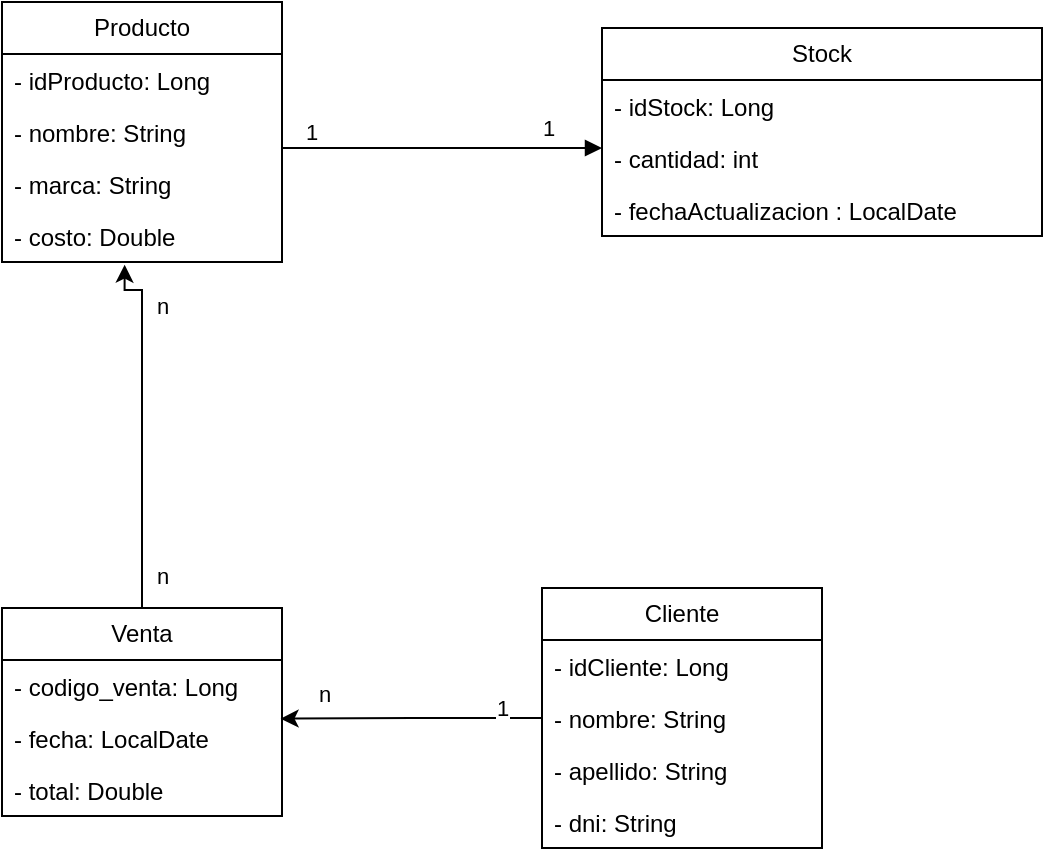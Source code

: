 <mxfile version="24.7.6">
  <diagram id="C5RBs43oDa-KdzZeNtuy" name="Page-1">
    <mxGraphModel dx="1034" dy="525" grid="1" gridSize="10" guides="1" tooltips="1" connect="1" arrows="1" fold="1" page="1" pageScale="1" pageWidth="827" pageHeight="1169" math="0" shadow="0">
      <root>
        <mxCell id="WIyWlLk6GJQsqaUBKTNV-0" />
        <mxCell id="WIyWlLk6GJQsqaUBKTNV-1" parent="WIyWlLk6GJQsqaUBKTNV-0" />
        <mxCell id="PN9PJh_GWgNZ1nvWz0Lu-0" value="Producto" style="swimlane;fontStyle=0;childLayout=stackLayout;horizontal=1;startSize=26;fillColor=none;horizontalStack=0;resizeParent=1;resizeParentMax=0;resizeLast=0;collapsible=1;marginBottom=0;whiteSpace=wrap;html=1;" vertex="1" parent="WIyWlLk6GJQsqaUBKTNV-1">
          <mxGeometry x="50" y="47" width="140" height="130" as="geometry" />
        </mxCell>
        <mxCell id="PN9PJh_GWgNZ1nvWz0Lu-1" value="- idProducto: Long" style="text;strokeColor=none;fillColor=none;align=left;verticalAlign=top;spacingLeft=4;spacingRight=4;overflow=hidden;rotatable=0;points=[[0,0.5],[1,0.5]];portConstraint=eastwest;whiteSpace=wrap;html=1;" vertex="1" parent="PN9PJh_GWgNZ1nvWz0Lu-0">
          <mxGeometry y="26" width="140" height="26" as="geometry" />
        </mxCell>
        <mxCell id="PN9PJh_GWgNZ1nvWz0Lu-2" value="- nombre: String" style="text;strokeColor=none;fillColor=none;align=left;verticalAlign=top;spacingLeft=4;spacingRight=4;overflow=hidden;rotatable=0;points=[[0,0.5],[1,0.5]];portConstraint=eastwest;whiteSpace=wrap;html=1;" vertex="1" parent="PN9PJh_GWgNZ1nvWz0Lu-0">
          <mxGeometry y="52" width="140" height="26" as="geometry" />
        </mxCell>
        <mxCell id="PN9PJh_GWgNZ1nvWz0Lu-8" value="- marca: String" style="text;strokeColor=none;fillColor=none;align=left;verticalAlign=top;spacingLeft=4;spacingRight=4;overflow=hidden;rotatable=0;points=[[0,0.5],[1,0.5]];portConstraint=eastwest;whiteSpace=wrap;html=1;" vertex="1" parent="PN9PJh_GWgNZ1nvWz0Lu-0">
          <mxGeometry y="78" width="140" height="26" as="geometry" />
        </mxCell>
        <mxCell id="PN9PJh_GWgNZ1nvWz0Lu-3" value="- costo: Double" style="text;strokeColor=none;fillColor=none;align=left;verticalAlign=top;spacingLeft=4;spacingRight=4;overflow=hidden;rotatable=0;points=[[0,0.5],[1,0.5]];portConstraint=eastwest;whiteSpace=wrap;html=1;" vertex="1" parent="PN9PJh_GWgNZ1nvWz0Lu-0">
          <mxGeometry y="104" width="140" height="26" as="geometry" />
        </mxCell>
        <mxCell id="PN9PJh_GWgNZ1nvWz0Lu-4" value="Stock" style="swimlane;fontStyle=0;childLayout=stackLayout;horizontal=1;startSize=26;fillColor=none;horizontalStack=0;resizeParent=1;resizeParentMax=0;resizeLast=0;collapsible=1;marginBottom=0;whiteSpace=wrap;html=1;" vertex="1" parent="WIyWlLk6GJQsqaUBKTNV-1">
          <mxGeometry x="350" y="60" width="220" height="104" as="geometry">
            <mxRectangle x="320" y="40" width="70" height="30" as="alternateBounds" />
          </mxGeometry>
        </mxCell>
        <mxCell id="PN9PJh_GWgNZ1nvWz0Lu-5" value="- idStock: Long&lt;div&gt;&lt;br&gt;&lt;/div&gt;" style="text;strokeColor=none;fillColor=none;align=left;verticalAlign=top;spacingLeft=4;spacingRight=4;overflow=hidden;rotatable=0;points=[[0,0.5],[1,0.5]];portConstraint=eastwest;whiteSpace=wrap;html=1;" vertex="1" parent="PN9PJh_GWgNZ1nvWz0Lu-4">
          <mxGeometry y="26" width="220" height="26" as="geometry" />
        </mxCell>
        <mxCell id="PN9PJh_GWgNZ1nvWz0Lu-6" value="- cantidad: int" style="text;strokeColor=none;fillColor=none;align=left;verticalAlign=top;spacingLeft=4;spacingRight=4;overflow=hidden;rotatable=0;points=[[0,0.5],[1,0.5]];portConstraint=eastwest;whiteSpace=wrap;html=1;" vertex="1" parent="PN9PJh_GWgNZ1nvWz0Lu-4">
          <mxGeometry y="52" width="220" height="26" as="geometry" />
        </mxCell>
        <mxCell id="PN9PJh_GWgNZ1nvWz0Lu-7" value="- fechaActualizacion : LocalDate" style="text;strokeColor=none;fillColor=none;align=left;verticalAlign=top;spacingLeft=4;spacingRight=4;overflow=hidden;rotatable=0;points=[[0,0.5],[1,0.5]];portConstraint=eastwest;whiteSpace=wrap;html=1;" vertex="1" parent="PN9PJh_GWgNZ1nvWz0Lu-4">
          <mxGeometry y="78" width="220" height="26" as="geometry" />
        </mxCell>
        <mxCell id="PN9PJh_GWgNZ1nvWz0Lu-10" value="Venta" style="swimlane;fontStyle=0;childLayout=stackLayout;horizontal=1;startSize=26;fillColor=none;horizontalStack=0;resizeParent=1;resizeParentMax=0;resizeLast=0;collapsible=1;marginBottom=0;whiteSpace=wrap;html=1;" vertex="1" parent="WIyWlLk6GJQsqaUBKTNV-1">
          <mxGeometry x="50" y="350" width="140" height="104" as="geometry" />
        </mxCell>
        <mxCell id="PN9PJh_GWgNZ1nvWz0Lu-11" value="- codigo_venta: Long" style="text;strokeColor=none;fillColor=none;align=left;verticalAlign=top;spacingLeft=4;spacingRight=4;overflow=hidden;rotatable=0;points=[[0,0.5],[1,0.5]];portConstraint=eastwest;whiteSpace=wrap;html=1;" vertex="1" parent="PN9PJh_GWgNZ1nvWz0Lu-10">
          <mxGeometry y="26" width="140" height="26" as="geometry" />
        </mxCell>
        <mxCell id="PN9PJh_GWgNZ1nvWz0Lu-12" value="- fecha: LocalDate" style="text;strokeColor=none;fillColor=none;align=left;verticalAlign=top;spacingLeft=4;spacingRight=4;overflow=hidden;rotatable=0;points=[[0,0.5],[1,0.5]];portConstraint=eastwest;whiteSpace=wrap;html=1;" vertex="1" parent="PN9PJh_GWgNZ1nvWz0Lu-10">
          <mxGeometry y="52" width="140" height="26" as="geometry" />
        </mxCell>
        <mxCell id="PN9PJh_GWgNZ1nvWz0Lu-18" value="- total: Double" style="text;strokeColor=none;fillColor=none;align=left;verticalAlign=top;spacingLeft=4;spacingRight=4;overflow=hidden;rotatable=0;points=[[0,0.5],[1,0.5]];portConstraint=eastwest;whiteSpace=wrap;html=1;" vertex="1" parent="PN9PJh_GWgNZ1nvWz0Lu-10">
          <mxGeometry y="78" width="140" height="26" as="geometry" />
        </mxCell>
        <mxCell id="PN9PJh_GWgNZ1nvWz0Lu-15" value="" style="endArrow=block;endFill=1;html=1;edgeStyle=orthogonalEdgeStyle;align=left;verticalAlign=top;rounded=0;" edge="1" parent="WIyWlLk6GJQsqaUBKTNV-1">
          <mxGeometry x="-1" relative="1" as="geometry">
            <mxPoint x="190" y="120" as="sourcePoint" />
            <mxPoint x="350" y="120" as="targetPoint" />
          </mxGeometry>
        </mxCell>
        <mxCell id="PN9PJh_GWgNZ1nvWz0Lu-16" value="1" style="edgeLabel;resizable=0;html=1;align=left;verticalAlign=bottom;" connectable="0" vertex="1" parent="PN9PJh_GWgNZ1nvWz0Lu-15">
          <mxGeometry x="-1" relative="1" as="geometry">
            <mxPoint x="10" as="offset" />
          </mxGeometry>
        </mxCell>
        <mxCell id="PN9PJh_GWgNZ1nvWz0Lu-17" value="1" style="edgeLabel;html=1;align=center;verticalAlign=middle;resizable=0;points=[];" vertex="1" connectable="0" parent="PN9PJh_GWgNZ1nvWz0Lu-15">
          <mxGeometry x="0.658" y="3" relative="1" as="geometry">
            <mxPoint y="-7" as="offset" />
          </mxGeometry>
        </mxCell>
        <mxCell id="PN9PJh_GWgNZ1nvWz0Lu-19" value="Cliente" style="swimlane;fontStyle=0;childLayout=stackLayout;horizontal=1;startSize=26;fillColor=none;horizontalStack=0;resizeParent=1;resizeParentMax=0;resizeLast=0;collapsible=1;marginBottom=0;whiteSpace=wrap;html=1;" vertex="1" parent="WIyWlLk6GJQsqaUBKTNV-1">
          <mxGeometry x="320" y="340" width="140" height="130" as="geometry" />
        </mxCell>
        <mxCell id="PN9PJh_GWgNZ1nvWz0Lu-20" value="- idCliente: Long" style="text;strokeColor=none;fillColor=none;align=left;verticalAlign=top;spacingLeft=4;spacingRight=4;overflow=hidden;rotatable=0;points=[[0,0.5],[1,0.5]];portConstraint=eastwest;whiteSpace=wrap;html=1;" vertex="1" parent="PN9PJh_GWgNZ1nvWz0Lu-19">
          <mxGeometry y="26" width="140" height="26" as="geometry" />
        </mxCell>
        <mxCell id="PN9PJh_GWgNZ1nvWz0Lu-21" value="- nombre: String" style="text;strokeColor=none;fillColor=none;align=left;verticalAlign=top;spacingLeft=4;spacingRight=4;overflow=hidden;rotatable=0;points=[[0,0.5],[1,0.5]];portConstraint=eastwest;whiteSpace=wrap;html=1;" vertex="1" parent="PN9PJh_GWgNZ1nvWz0Lu-19">
          <mxGeometry y="52" width="140" height="26" as="geometry" />
        </mxCell>
        <mxCell id="PN9PJh_GWgNZ1nvWz0Lu-22" value="- apellido: String&lt;span style=&quot;color: rgba(0, 0, 0, 0); font-family: monospace; font-size: 0px; text-wrap: nowrap;&quot;&gt;%3CmxGraphModel%3E%3Croot%3E%3CmxCell%20id%3D%220%22%2F%3E%3CmxCell%20id%3D%221%22%20parent%3D%220%22%2F%3E%3CmxCell%20id%3D%222%22%20value%3D%22%22%20style%3D%22endArrow%3Dblock%3BendFill%3D1%3Bhtml%3D1%3BedgeStyle%3DorthogonalEdgeStyle%3Balign%3Dleft%3BverticalAlign%3Dtop%3Brounded%3D0%3B%22%20edge%3D%221%22%20parent%3D%221%22%3E%3CmxGeometry%20x%3D%22-1%22%20relative%3D%221%22%20as%3D%22geometry%22%3E%3CmxPoint%20x%3D%22190%22%20y%3D%22120%22%20as%3D%22sourcePoint%22%2F%3E%3CmxPoint%20x%3D%22350%22%20y%3D%22120%22%20as%3D%22targetPoint%22%2F%3E%3C%2FmxGeometry%3E%3C%2FmxCell%3E%3CmxCell%20id%3D%223%22%20value%3D%221%22%20style%3D%22edgeLabel%3Bresizable%3D0%3Bhtml%3D1%3Balign%3Dleft%3BverticalAlign%3Dbottom%3B%22%20connectable%3D%220%22%20vertex%3D%221%22%20parent%3D%222%22%3E%3CmxGeometry%20x%3D%22-1%22%20relative%3D%221%22%20as%3D%22geometry%22%3E%3CmxPoint%20x%3D%2210%22%20as%3D%22offset%22%2F%3E%3C%2FmxGeometry%3E%3C%2FmxCell%3E%3CmxCell%20id%3D%224%22%20value%3D%221%22%20style%3D%22edgeLabel%3Bhtml%3D1%3Balign%3Dcenter%3BverticalAlign%3Dmiddle%3Bresizable%3D0%3Bpoints%3D%5B%5D%3B%22%20vertex%3D%221%22%20connectable%3D%220%22%20parent%3D%222%22%3E%3CmxGeometry%20x%3D%220.658%22%20y%3D%223%22%20relative%3D%221%22%20as%3D%22geometry%22%3E%3CmxPoint%20y%3D%22-7%22%20as%3D%22offset%22%2F%3E%3C%2FmxGeometry%3E%3C%2FmxCell%3E%3C%2Froot%3E%3C%2FmxGraphModel%3E&lt;/span&gt;" style="text;strokeColor=none;fillColor=none;align=left;verticalAlign=top;spacingLeft=4;spacingRight=4;overflow=hidden;rotatable=0;points=[[0,0.5],[1,0.5]];portConstraint=eastwest;whiteSpace=wrap;html=1;" vertex="1" parent="PN9PJh_GWgNZ1nvWz0Lu-19">
          <mxGeometry y="78" width="140" height="26" as="geometry" />
        </mxCell>
        <mxCell id="PN9PJh_GWgNZ1nvWz0Lu-29" value="- dni&lt;span style=&quot;background-color: initial;&quot;&gt;: String&lt;/span&gt;&lt;span style=&quot;background-color: initial; text-wrap: nowrap; color: rgba(0, 0, 0, 0); font-family: monospace; font-size: 0px;&quot;&gt;%3CmxGraphModel%3E%3Croot%3E%3CmxCell%20id%3D%220%22%2F%3E%3CmxCell%20id%3D%221%22%20parent%3D%220%22%2F%3E%3CmxCell%20id%3D%222%22%20value%3D%22%22%20style%3D%22endArrow%3Dblock%3BendFill%3D1%3Bhtml%3D1%3BedgeStyle%3DorthogonalEdgeStyle%3Balign%3Dleft%3BverticalAlign%3Dtop%3Brounded%3D0%3B%22%20edge%3D%221%22%20parent%3D%221%22%3E%3CmxGeometry%20x%3D%22-1%22%20relative%3D%221%22%20as%3D%22geometry%22%3E%3CmxPoint%20x%3D%22190%22%20y%3D%22120%22%20as%3D%22sourcePoint%22%2F%3E%3CmxPoint%20x%3D%22350%22%20y%3D%22120%22%20as%3D%22targetPoint%22%2F%3E%3C%2FmxGeometry%3E%3C%2FmxCell%3E%3CmxCell%20id%3D%223%22%20value%3D%221%22%20style%3D%22edgeLabel%3Bresizable%3D0%3Bhtml%3D1%3Balign%3Dleft%3BverticalAlign%3Dbottom%3B%22%20connectable%3D%220%22%20vertex%3D%221%22%20parent%3D%222%22%3E%3CmxGeometry%20x%3D%22-1%22%20relative%3D%221%22%20as%3D%22geometry%22%3E%3CmxPoint%20x%3D%2210%22%20as%3D%22offset%22%2F%3E%3C%2FmxGeometry%3E%3C%2FmxCell%3E%3CmxCell%20id%3D%224%22%20value%3D%221%22%20style%3D%22edgeLabel%3Bhtml%3D1%3Balign%3Dcenter%3BverticalAlign%3Dmiddle%3Bresizable%3D0%3Bpoints%3D%5B%5D%3B%22%20vertex%3D%221%22%20connectable%3D%220%22%20parent%3D%222%22%3E%3CmxGeometry%20x%3D%220.658%22%20y%3D%223%22%20relative%3D%221%22%20as%3D%22geometry%22%3E%3CmxPoint%20y%3D%22-7%22%20as%3D%22offset%22%2F%3E%3C%2FmxGeometry%3E%3C%2FmxCell%3E%3C%2Froot%3E%3C%2FmxGraphModel%3E&lt;/span&gt;" style="text;strokeColor=none;fillColor=none;align=left;verticalAlign=top;spacingLeft=4;spacingRight=4;overflow=hidden;rotatable=0;points=[[0,0.5],[1,0.5]];portConstraint=eastwest;whiteSpace=wrap;html=1;" vertex="1" parent="PN9PJh_GWgNZ1nvWz0Lu-19">
          <mxGeometry y="104" width="140" height="26" as="geometry" />
        </mxCell>
        <mxCell id="PN9PJh_GWgNZ1nvWz0Lu-26" style="edgeStyle=orthogonalEdgeStyle;rounded=0;orthogonalLoop=1;jettySize=auto;html=1;exitX=0.5;exitY=0;exitDx=0;exitDy=0;entryX=0.438;entryY=1.051;entryDx=0;entryDy=0;entryPerimeter=0;" edge="1" parent="WIyWlLk6GJQsqaUBKTNV-1" source="PN9PJh_GWgNZ1nvWz0Lu-10" target="PN9PJh_GWgNZ1nvWz0Lu-3">
          <mxGeometry relative="1" as="geometry">
            <Array as="points">
              <mxPoint x="120" y="191" />
            </Array>
          </mxGeometry>
        </mxCell>
        <mxCell id="PN9PJh_GWgNZ1nvWz0Lu-27" value="n" style="edgeLabel;html=1;align=center;verticalAlign=middle;resizable=0;points=[];" vertex="1" connectable="0" parent="PN9PJh_GWgNZ1nvWz0Lu-26">
          <mxGeometry x="0.682" y="-2" relative="1" as="geometry">
            <mxPoint x="8" as="offset" />
          </mxGeometry>
        </mxCell>
        <mxCell id="PN9PJh_GWgNZ1nvWz0Lu-28" value="n" style="edgeLabel;html=1;align=center;verticalAlign=middle;resizable=0;points=[];" vertex="1" connectable="0" parent="PN9PJh_GWgNZ1nvWz0Lu-26">
          <mxGeometry x="-0.815" relative="1" as="geometry">
            <mxPoint x="10" as="offset" />
          </mxGeometry>
        </mxCell>
        <mxCell id="PN9PJh_GWgNZ1nvWz0Lu-30" style="edgeStyle=orthogonalEdgeStyle;rounded=0;orthogonalLoop=1;jettySize=auto;html=1;exitX=0;exitY=0.5;exitDx=0;exitDy=0;entryX=0.995;entryY=0.128;entryDx=0;entryDy=0;entryPerimeter=0;" edge="1" parent="WIyWlLk6GJQsqaUBKTNV-1" source="PN9PJh_GWgNZ1nvWz0Lu-21" target="PN9PJh_GWgNZ1nvWz0Lu-12">
          <mxGeometry relative="1" as="geometry" />
        </mxCell>
        <mxCell id="PN9PJh_GWgNZ1nvWz0Lu-31" value="n" style="edgeLabel;html=1;align=center;verticalAlign=middle;resizable=0;points=[];" vertex="1" connectable="0" parent="PN9PJh_GWgNZ1nvWz0Lu-30">
          <mxGeometry x="0.45" y="-1" relative="1" as="geometry">
            <mxPoint x="-15" y="-12" as="offset" />
          </mxGeometry>
        </mxCell>
        <mxCell id="PN9PJh_GWgNZ1nvWz0Lu-32" value="1" style="edgeLabel;html=1;align=center;verticalAlign=middle;resizable=0;points=[];" vertex="1" connectable="0" parent="PN9PJh_GWgNZ1nvWz0Lu-30">
          <mxGeometry x="-0.695" y="1" relative="1" as="geometry">
            <mxPoint y="-6" as="offset" />
          </mxGeometry>
        </mxCell>
      </root>
    </mxGraphModel>
  </diagram>
</mxfile>
